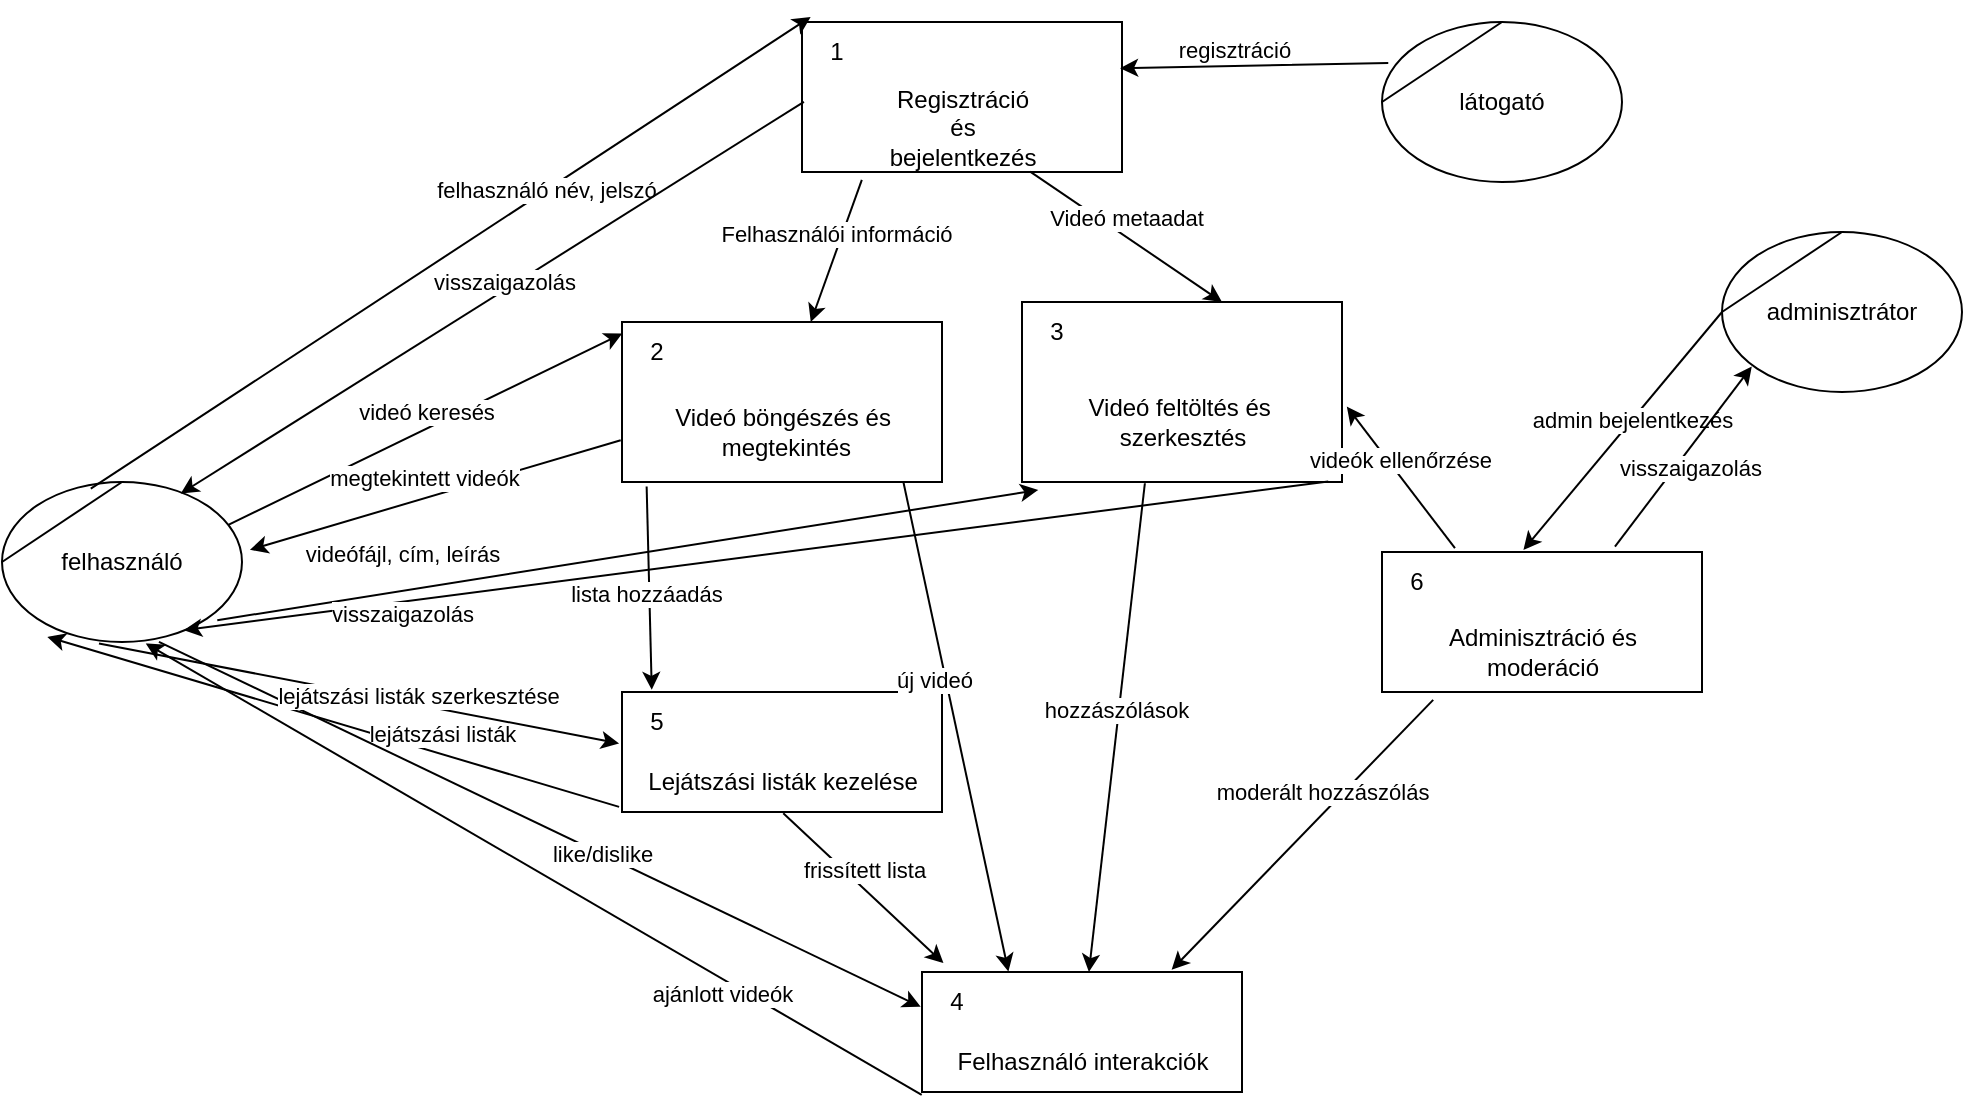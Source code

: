 <mxfile version="20.8.20" type="device"><diagram name="Page-1" id="7QuGtxWAQVzyWpKuP2Fl"><mxGraphModel dx="1964" dy="550" grid="1" gridSize="10" guides="1" tooltips="1" connect="1" arrows="1" fold="1" page="1" pageScale="1" pageWidth="850" pageHeight="1100" math="0" shadow="0"><root><mxCell id="0"/><mxCell id="1" parent="0"/><mxCell id="8lGweRUnH9rStZQ4V4Au-1" value="Regisztráció&lt;br&gt;és&lt;br&gt;bejelentkezés" style="html=1;dashed=0;whitespace=wrap;shape=mxgraph.dfd.process;align=center;container=1;collapsible=0;spacingTop=30;" parent="1" vertex="1"><mxGeometry x="300" y="15" width="160" height="75" as="geometry"/></mxCell><mxCell id="8lGweRUnH9rStZQ4V4Au-2" value="1" style="text;html=1;strokeColor=none;fillColor=none;align=center;verticalAlign=middle;whiteSpace=wrap;rounded=0;movable=0;resizable=0;rotatable=0;cloneable=0;deletable=0;connectable=0;allowArrows=0;pointerEvents=1;" parent="8lGweRUnH9rStZQ4V4Au-1" vertex="1"><mxGeometry width="35" height="30" as="geometry"/></mxCell><mxCell id="8lGweRUnH9rStZQ4V4Au-3" value="" style="text;html=1;strokeColor=none;fillColor=none;align=left;verticalAlign=middle;whiteSpace=wrap;rounded=0;movable=0;resizable=0;connectable=0;allowArrows=0;rotatable=0;cloneable=0;deletable=0;spacingLeft=6;autosize=1;resizeWidth=0;" parent="8lGweRUnH9rStZQ4V4Au-1" vertex="1"><mxGeometry x="35" y="-5" width="50" height="40" as="geometry"/></mxCell><mxCell id="8lGweRUnH9rStZQ4V4Au-5" value="felhasználó" style="shape=stencil(tZRtjoMgEIZPw98GJR6gYXfvQe10nZQCAbYft99RNKlW7GajiTGZeeXhnZGBCRka5YCVvGHig5VlwTm9Kb5NYhUc1DElr8qjOmhISojenuGGx9gz0DTgMbaq+GR8T9+0j5C1NYYgaE0YKU86wRQaWsvvCdZv/xhFjvgXiOB7kynLyq+/Y3fVNuBiI79j7OB+db/rgceOi61+3Grg4v9YISmTO9xCHlR9/vb2xxxnzYDW6AK8OfLTeZzO66ynzM5CnqyHBUsn1DqN9UITnWoH/kUY5Iu9PtVUzRY1jx4IGk22K9UioSs+44+uvFxl3bKX1nTZdE12iV8=);whiteSpace=wrap;html=1;" parent="1" vertex="1"><mxGeometry x="-100" y="245" width="120" height="80" as="geometry"/></mxCell><mxCell id="8lGweRUnH9rStZQ4V4Au-7" value="Adminisztráció és&lt;br&gt;moderáció" style="html=1;dashed=0;whitespace=wrap;shape=mxgraph.dfd.process;align=center;container=1;collapsible=0;spacingTop=30;" parent="1" vertex="1"><mxGeometry x="590" y="280" width="160" height="70" as="geometry"/></mxCell><mxCell id="8lGweRUnH9rStZQ4V4Au-8" value="6" style="text;html=1;strokeColor=none;fillColor=none;align=center;verticalAlign=middle;whiteSpace=wrap;rounded=0;movable=0;resizable=0;rotatable=0;cloneable=0;deletable=0;connectable=0;allowArrows=0;pointerEvents=1;" parent="8lGweRUnH9rStZQ4V4Au-7" vertex="1"><mxGeometry width="35" height="30" as="geometry"/></mxCell><mxCell id="8lGweRUnH9rStZQ4V4Au-9" value="" style="text;html=1;strokeColor=none;fillColor=none;align=left;verticalAlign=middle;whiteSpace=wrap;rounded=0;movable=0;resizable=0;connectable=0;allowArrows=0;rotatable=0;cloneable=0;deletable=0;spacingLeft=6;autosize=1;resizeWidth=0;" parent="8lGweRUnH9rStZQ4V4Au-7" vertex="1"><mxGeometry x="35" y="-5" width="50" height="40" as="geometry"/></mxCell><mxCell id="8lGweRUnH9rStZQ4V4Au-14" value="adminisztrátor" style="shape=stencil(tZRtjoMgEIZPw98GJR6gYXfvQe10nZQCAbYft99RNKlW7GajiTGZeeXhnZGBCRka5YCVvGHig5VlwTm9Kb5NYhUc1DElr8qjOmhISojenuGGx9gz0DTgMbaq+GR8T9+0j5C1NYYgaE0YKU86wRQaWsvvCdZv/xhFjvgXiOB7kynLyq+/Y3fVNuBiI79j7OB+db/rgceOi61+3Grg4v9YISmTO9xCHlR9/vb2xxxnzYDW6AK8OfLTeZzO66ynzM5CnqyHBUsn1DqN9UITnWoH/kUY5Iu9PtVUzRY1jx4IGk22K9UioSs+44+uvFxl3bKX1nTZdE12iV8=);whiteSpace=wrap;html=1;" parent="1" vertex="1"><mxGeometry x="760" y="120" width="120" height="80" as="geometry"/></mxCell><mxCell id="8lGweRUnH9rStZQ4V4Au-16" value="Videó böngészés és&lt;br&gt;&amp;nbsp;megtekintés" style="html=1;dashed=0;whitespace=wrap;shape=mxgraph.dfd.process;align=center;container=1;collapsible=0;spacingTop=30;" parent="1" vertex="1"><mxGeometry x="210" y="165" width="160" height="80" as="geometry"/></mxCell><mxCell id="8lGweRUnH9rStZQ4V4Au-17" value="2" style="text;html=1;strokeColor=none;fillColor=none;align=center;verticalAlign=middle;whiteSpace=wrap;rounded=0;movable=0;resizable=0;rotatable=0;cloneable=0;deletable=0;connectable=0;allowArrows=0;pointerEvents=1;" parent="8lGweRUnH9rStZQ4V4Au-16" vertex="1"><mxGeometry width="35" height="30" as="geometry"/></mxCell><mxCell id="8lGweRUnH9rStZQ4V4Au-18" value="" style="text;html=1;strokeColor=none;fillColor=none;align=left;verticalAlign=middle;whiteSpace=wrap;rounded=0;movable=0;resizable=0;connectable=0;allowArrows=0;rotatable=0;cloneable=0;deletable=0;spacingLeft=6;autosize=1;resizeWidth=0;" parent="8lGweRUnH9rStZQ4V4Au-16" vertex="1"><mxGeometry x="35" y="-5" width="50" height="40" as="geometry"/></mxCell><mxCell id="8lGweRUnH9rStZQ4V4Au-23" value="felhasználó név, jelszó" style="endArrow=classic;html=1;rounded=0;verticalAlign=bottom;entryX=0.027;entryY=-0.034;entryDx=0;entryDy=0;entryPerimeter=0;exitX=0.37;exitY=0.041;exitDx=0;exitDy=0;exitPerimeter=0;" parent="1" source="8lGweRUnH9rStZQ4V4Au-5" target="8lGweRUnH9rStZQ4V4Au-1" edge="1"><mxGeometry x="0.243" y="-7" width="50" height="50" relative="1" as="geometry"><mxPoint x="70" y="150" as="sourcePoint"/><mxPoint x="280" y="30" as="targetPoint"/><mxPoint as="offset"/></mxGeometry></mxCell><mxCell id="8lGweRUnH9rStZQ4V4Au-24" value="visszaigazolás" style="endArrow=classic;html=1;rounded=0;verticalAlign=bottom;entryX=0.745;entryY=0.072;entryDx=0;entryDy=0;entryPerimeter=0;exitX=0.006;exitY=0.532;exitDx=0;exitDy=0;exitPerimeter=0;" parent="1" source="8lGweRUnH9rStZQ4V4Au-1" target="8lGweRUnH9rStZQ4V4Au-5" edge="1"><mxGeometry x="-0.023" y="4" width="50" height="50" relative="1" as="geometry"><mxPoint x="280" y="70" as="sourcePoint"/><mxPoint x="100" y="180" as="targetPoint"/><Array as="points"/><mxPoint as="offset"/></mxGeometry></mxCell><mxCell id="8lGweRUnH9rStZQ4V4Au-28" value="videófájl, cím, leírás" style="endArrow=classic;html=1;rounded=0;verticalAlign=bottom;exitX=0.897;exitY=0.864;exitDx=0;exitDy=0;exitPerimeter=0;entryX=0.051;entryY=1.044;entryDx=0;entryDy=0;entryPerimeter=0;" parent="1" source="8lGweRUnH9rStZQ4V4Au-5" target="8lGweRUnH9rStZQ4V4Au-29" edge="1"><mxGeometry x="-0.543" y="9" width="50" height="50" relative="1" as="geometry"><mxPoint x="80" y="254.41" as="sourcePoint"/><mxPoint x="270" y="260" as="targetPoint"/><Array as="points"/><mxPoint as="offset"/></mxGeometry></mxCell><mxCell id="8lGweRUnH9rStZQ4V4Au-29" value="Videó feltöltés és&amp;nbsp;&lt;br&gt;szerkesztés" style="html=1;dashed=0;whitespace=wrap;shape=mxgraph.dfd.process;align=center;container=1;collapsible=0;spacingTop=30;" parent="1" vertex="1"><mxGeometry x="410" y="155" width="160" height="90" as="geometry"/></mxCell><mxCell id="8lGweRUnH9rStZQ4V4Au-30" value="3" style="text;html=1;strokeColor=none;fillColor=none;align=center;verticalAlign=middle;whiteSpace=wrap;rounded=0;movable=0;resizable=0;rotatable=0;cloneable=0;deletable=0;connectable=0;allowArrows=0;pointerEvents=1;" parent="8lGweRUnH9rStZQ4V4Au-29" vertex="1"><mxGeometry width="35" height="30" as="geometry"/></mxCell><mxCell id="8lGweRUnH9rStZQ4V4Au-31" value="" style="text;html=1;strokeColor=none;fillColor=none;align=left;verticalAlign=middle;whiteSpace=wrap;rounded=0;movable=0;resizable=0;connectable=0;allowArrows=0;rotatable=0;cloneable=0;deletable=0;spacingLeft=6;autosize=1;resizeWidth=0;" parent="8lGweRUnH9rStZQ4V4Au-29" vertex="1"><mxGeometry x="35" y="-5" width="50" height="40" as="geometry"/></mxCell><mxCell id="8lGweRUnH9rStZQ4V4Au-36" value="admin bejelentkezés" style="endArrow=classic;html=1;rounded=0;verticalAlign=bottom;exitX=0;exitY=0.5;exitDx=0;exitDy=0;entryX=0.442;entryY=-0.015;entryDx=0;entryDy=0;entryPerimeter=0;" parent="1" source="8lGweRUnH9rStZQ4V4Au-14" target="8lGweRUnH9rStZQ4V4Au-7" edge="1"><mxGeometry x="-0.008" y="6" width="50" height="50" relative="1" as="geometry"><mxPoint x="140" y="340" as="sourcePoint"/><mxPoint x="270" y="340" as="targetPoint"/><Array as="points"/><mxPoint as="offset"/></mxGeometry></mxCell><mxCell id="8lGweRUnH9rStZQ4V4Au-37" value="lejátszási listák" style="endArrow=classic;html=1;rounded=0;verticalAlign=bottom;entryX=0.189;entryY=0.968;entryDx=0;entryDy=0;exitX=-0.009;exitY=0.957;exitDx=0;exitDy=0;exitPerimeter=0;entryPerimeter=0;" parent="1" source="dMmuNPyiKXZUYmMUOVNU-4" target="8lGweRUnH9rStZQ4V4Au-5" edge="1"><mxGeometry x="-0.378" y="-1" width="50" height="50" relative="1" as="geometry"><mxPoint x="250" y="360" as="sourcePoint"/><mxPoint x="100" y="360" as="targetPoint"/><Array as="points"/><mxPoint as="offset"/></mxGeometry></mxCell><mxCell id="dMmuNPyiKXZUYmMUOVNU-4" value="Lejátszási listák kezelése" style="html=1;dashed=0;whitespace=wrap;shape=mxgraph.dfd.process;align=center;container=1;collapsible=0;spacingTop=30;" parent="1" vertex="1"><mxGeometry x="210" y="350" width="160" height="60" as="geometry"/></mxCell><mxCell id="dMmuNPyiKXZUYmMUOVNU-5" value="5" style="text;html=1;strokeColor=none;fillColor=none;align=center;verticalAlign=middle;whiteSpace=wrap;rounded=0;movable=0;resizable=0;rotatable=0;cloneable=0;deletable=0;connectable=0;allowArrows=0;pointerEvents=1;" parent="dMmuNPyiKXZUYmMUOVNU-4" vertex="1"><mxGeometry width="35" height="30" as="geometry"/></mxCell><mxCell id="dMmuNPyiKXZUYmMUOVNU-6" value="" style="text;html=1;strokeColor=none;fillColor=none;align=left;verticalAlign=middle;whiteSpace=wrap;rounded=0;movable=0;resizable=0;connectable=0;allowArrows=0;rotatable=0;cloneable=0;deletable=0;spacingLeft=6;autosize=1;resizeWidth=0;" parent="dMmuNPyiKXZUYmMUOVNU-4" vertex="1"><mxGeometry x="35" y="-5" width="50" height="40" as="geometry"/></mxCell><mxCell id="dMmuNPyiKXZUYmMUOVNU-7" value="videó keresés" style="endArrow=classic;html=1;rounded=0;verticalAlign=bottom;entryX=0.001;entryY=0.072;entryDx=0;entryDy=0;entryPerimeter=0;exitX=0.943;exitY=0.268;exitDx=0;exitDy=0;exitPerimeter=0;" parent="1" target="8lGweRUnH9rStZQ4V4Au-16" edge="1" source="8lGweRUnH9rStZQ4V4Au-5"><mxGeometry width="50" height="50" relative="1" as="geometry"><mxPoint x="110" y="200" as="sourcePoint"/><mxPoint x="270" y="135" as="targetPoint"/></mxGeometry></mxCell><mxCell id="dMmuNPyiKXZUYmMUOVNU-9" value="megtekintett videók" style="endArrow=classic;html=1;rounded=0;verticalAlign=bottom;exitX=-0.004;exitY=0.739;exitDx=0;exitDy=0;exitPerimeter=0;entryX=1.033;entryY=0.424;entryDx=0;entryDy=0;entryPerimeter=0;" parent="1" source="8lGweRUnH9rStZQ4V4Au-16" edge="1" target="8lGweRUnH9rStZQ4V4Au-5"><mxGeometry x="0.043" y="-1" width="50" height="50" relative="1" as="geometry"><mxPoint x="290" y="130" as="sourcePoint"/><mxPoint x="110" y="240" as="targetPoint"/><Array as="points"/><mxPoint x="-1" as="offset"/></mxGeometry></mxCell><mxCell id="dMmuNPyiKXZUYmMUOVNU-10" value="visszaigazolás" style="endArrow=classic;html=1;rounded=0;verticalAlign=bottom;exitX=0.957;exitY=0.997;exitDx=0;exitDy=0;exitPerimeter=0;entryX=0.758;entryY=0.926;entryDx=0;entryDy=0;entryPerimeter=0;" parent="1" source="8lGweRUnH9rStZQ4V4Au-29" target="8lGweRUnH9rStZQ4V4Au-5" edge="1"><mxGeometry x="0.626" y="15" width="50" height="50" relative="1" as="geometry"><mxPoint x="269" y="260" as="sourcePoint"/><mxPoint x="80" y="341" as="targetPoint"/><Array as="points"/><mxPoint as="offset"/></mxGeometry></mxCell><mxCell id="dMmuNPyiKXZUYmMUOVNU-11" value="visszaigazolás" style="endArrow=classic;html=1;rounded=0;verticalAlign=bottom;entryX=0.124;entryY=0.841;entryDx=0;entryDy=0;exitX=0.728;exitY=-0.039;exitDx=0;exitDy=0;exitPerimeter=0;entryPerimeter=0;" parent="1" source="8lGweRUnH9rStZQ4V4Au-7" target="8lGweRUnH9rStZQ4V4Au-14" edge="1"><mxGeometry x="-0.17" y="-12" width="50" height="50" relative="1" as="geometry"><mxPoint x="290" y="360" as="sourcePoint"/><mxPoint x="140" y="360" as="targetPoint"/><Array as="points"/><mxPoint as="offset"/></mxGeometry></mxCell><mxCell id="dMmuNPyiKXZUYmMUOVNU-1" value="Felhasználó interakciók" style="html=1;dashed=0;whitespace=wrap;shape=mxgraph.dfd.process;align=center;container=1;collapsible=0;spacingTop=30;" parent="1" vertex="1"><mxGeometry x="360" y="490" width="160" height="60" as="geometry"/></mxCell><mxCell id="dMmuNPyiKXZUYmMUOVNU-2" value="4" style="text;html=1;strokeColor=none;fillColor=none;align=center;verticalAlign=middle;whiteSpace=wrap;rounded=0;movable=0;resizable=0;rotatable=0;cloneable=0;deletable=0;connectable=0;allowArrows=0;pointerEvents=1;" parent="dMmuNPyiKXZUYmMUOVNU-1" vertex="1"><mxGeometry width="35" height="30" as="geometry"/></mxCell><mxCell id="dMmuNPyiKXZUYmMUOVNU-3" value="" style="text;html=1;strokeColor=none;fillColor=none;align=left;verticalAlign=middle;whiteSpace=wrap;rounded=0;movable=0;resizable=0;connectable=0;allowArrows=0;rotatable=0;cloneable=0;deletable=0;spacingLeft=6;autosize=1;resizeWidth=0;" parent="dMmuNPyiKXZUYmMUOVNU-1" vertex="1"><mxGeometry x="35" y="-5" width="50" height="40" as="geometry"/></mxCell><mxCell id="dMmuNPyiKXZUYmMUOVNU-12" value="like/dislike" style="endArrow=classic;html=1;rounded=0;verticalAlign=bottom;exitX=0.654;exitY=0.999;exitDx=0;exitDy=0;exitPerimeter=0;entryX=-0.004;entryY=0.29;entryDx=0;entryDy=0;entryPerimeter=0;" parent="1" source="8lGweRUnH9rStZQ4V4Au-5" target="dMmuNPyiKXZUYmMUOVNU-1" edge="1"><mxGeometry x="0.181" y="-8" width="50" height="50" relative="1" as="geometry"><mxPoint x="117" y="354" as="sourcePoint"/><mxPoint x="307" y="397" as="targetPoint"/><Array as="points"/><mxPoint as="offset"/></mxGeometry></mxCell><mxCell id="dMmuNPyiKXZUYmMUOVNU-13" value="ajánlott videók" style="endArrow=classic;html=1;rounded=0;verticalAlign=bottom;exitX=-0.001;exitY=1.024;exitDx=0;exitDy=0;exitPerimeter=0;entryX=0.599;entryY=1.009;entryDx=0;entryDy=0;entryPerimeter=0;" parent="1" source="dMmuNPyiKXZUYmMUOVNU-1" target="8lGweRUnH9rStZQ4V4Au-5" edge="1"><mxGeometry x="-0.523" y="14" width="50" height="50" relative="1" as="geometry"><mxPoint x="281" y="340" as="sourcePoint"/><mxPoint x="70" y="302" as="targetPoint"/><Array as="points"/><mxPoint as="offset"/></mxGeometry></mxCell><mxCell id="dMmuNPyiKXZUYmMUOVNU-15" value="lejátszási listák szerkesztése" style="endArrow=classic;html=1;rounded=0;verticalAlign=bottom;exitX=0.404;exitY=1.009;exitDx=0;exitDy=0;exitPerimeter=0;entryX=-0.009;entryY=0.429;entryDx=0;entryDy=0;entryPerimeter=0;" parent="1" source="8lGweRUnH9rStZQ4V4Au-5" target="dMmuNPyiKXZUYmMUOVNU-4" edge="1"><mxGeometry x="0.231" y="-5" width="50" height="50" relative="1" as="geometry"><mxPoint x="88" y="270" as="sourcePoint"/><mxPoint x="309" y="337" as="targetPoint"/><Array as="points"/><mxPoint as="offset"/></mxGeometry></mxCell><mxCell id="wc_qitfBeZiX-mOsNdCe-1" value="látogató" style="shape=stencil(tZRtjoMgEIZPw98GJR6gYXfvQe10nZQCAbYft99RNKlW7GajiTGZeeXhnZGBCRka5YCVvGHig5VlwTm9Kb5NYhUc1DElr8qjOmhISojenuGGx9gz0DTgMbaq+GR8T9+0j5C1NYYgaE0YKU86wRQaWsvvCdZv/xhFjvgXiOB7kynLyq+/Y3fVNuBiI79j7OB+db/rgceOi61+3Grg4v9YISmTO9xCHlR9/vb2xxxnzYDW6AK8OfLTeZzO66ynzM5CnqyHBUsn1DqN9UITnWoH/kUY5Iu9PtVUzRY1jx4IGk22K9UioSs+44+uvFxl3bKX1nTZdE12iV8=);whiteSpace=wrap;html=1;" parent="1" vertex="1"><mxGeometry x="590" y="15" width="120" height="80" as="geometry"/></mxCell><mxCell id="wc_qitfBeZiX-mOsNdCe-2" value="regisztráció" style="endArrow=classic;html=1;rounded=0;verticalAlign=bottom;entryX=0.994;entryY=0.308;entryDx=0;entryDy=0;entryPerimeter=0;exitX=0.026;exitY=0.257;exitDx=0;exitDy=0;exitPerimeter=0;" parent="1" source="wc_qitfBeZiX-mOsNdCe-1" edge="1" target="8lGweRUnH9rStZQ4V4Au-1"><mxGeometry x="0.15" y="1" width="50" height="50" relative="1" as="geometry"><mxPoint x="54" y="193" as="sourcePoint"/><mxPoint x="300" y="30" as="targetPoint"/><mxPoint as="offset"/></mxGeometry></mxCell><mxCell id="-NwtAzgdj3KXlDjaqCU4-9" value="Videó metaadat" style="endArrow=classic;html=1;rounded=0;verticalAlign=bottom;exitX=0.713;exitY=0.997;exitDx=0;exitDy=0;exitPerimeter=0;entryX=0.625;entryY=0;entryDx=0;entryDy=0;entryPerimeter=0;" edge="1" parent="1" source="8lGweRUnH9rStZQ4V4Au-1" target="8lGweRUnH9rStZQ4V4Au-29"><mxGeometry width="50" height="50" relative="1" as="geometry"><mxPoint x="360" y="260" as="sourcePoint"/><mxPoint x="480" y="260" as="targetPoint"/></mxGeometry></mxCell><mxCell id="-NwtAzgdj3KXlDjaqCU4-10" value="Felhasználói információ" style="endArrow=classic;html=1;rounded=0;verticalAlign=bottom;exitX=0.187;exitY=1.052;exitDx=0;exitDy=0;exitPerimeter=0;" edge="1" parent="1" source="8lGweRUnH9rStZQ4V4Au-1" target="8lGweRUnH9rStZQ4V4Au-16"><mxGeometry width="50" height="50" relative="1" as="geometry"><mxPoint x="360" y="260" as="sourcePoint"/><mxPoint x="480" y="260" as="targetPoint"/></mxGeometry></mxCell><mxCell id="-NwtAzgdj3KXlDjaqCU4-12" value="hozzászólások" style="endArrow=classic;html=1;rounded=0;verticalAlign=bottom;exitX=0.384;exitY=1.007;exitDx=0;exitDy=0;exitPerimeter=0;" edge="1" parent="1" source="8lGweRUnH9rStZQ4V4Au-29" target="dMmuNPyiKXZUYmMUOVNU-1"><mxGeometry width="50" height="50" relative="1" as="geometry"><mxPoint x="340" y="104" as="sourcePoint"/><mxPoint x="303" y="170" as="targetPoint"/></mxGeometry></mxCell><mxCell id="-NwtAzgdj3KXlDjaqCU4-13" value="videók ellenőrzése" style="endArrow=classic;html=1;rounded=0;verticalAlign=bottom;exitX=0.228;exitY=-0.027;exitDx=0;exitDy=0;exitPerimeter=0;entryX=1.015;entryY=0.581;entryDx=0;entryDy=0;entryPerimeter=0;" edge="1" parent="1" source="8lGweRUnH9rStZQ4V4Au-7" target="8lGweRUnH9rStZQ4V4Au-29"><mxGeometry width="50" height="50" relative="1" as="geometry"><mxPoint x="360" y="260" as="sourcePoint"/><mxPoint x="480" y="260" as="targetPoint"/></mxGeometry></mxCell><mxCell id="-NwtAzgdj3KXlDjaqCU4-14" value="lista hozzáadás" style="endArrow=classic;html=1;rounded=0;verticalAlign=bottom;exitX=0.077;exitY=1.028;exitDx=0;exitDy=0;exitPerimeter=0;entryX=0.093;entryY=-0.018;entryDx=0;entryDy=0;entryPerimeter=0;" edge="1" parent="1" source="8lGweRUnH9rStZQ4V4Au-16" target="dMmuNPyiKXZUYmMUOVNU-4"><mxGeometry x="0.234" y="-2" width="50" height="50" relative="1" as="geometry"><mxPoint x="360" y="260" as="sourcePoint"/><mxPoint x="480" y="260" as="targetPoint"/><mxPoint as="offset"/></mxGeometry></mxCell><mxCell id="-NwtAzgdj3KXlDjaqCU4-15" value="új videó" style="endArrow=classic;html=1;rounded=0;verticalAlign=bottom;exitX=0.879;exitY=0.997;exitDx=0;exitDy=0;exitPerimeter=0;entryX=0.27;entryY=-0.004;entryDx=0;entryDy=0;entryPerimeter=0;" edge="1" parent="1" source="8lGweRUnH9rStZQ4V4Au-16" target="dMmuNPyiKXZUYmMUOVNU-1"><mxGeometry x="-0.135" y="-8" width="50" height="50" relative="1" as="geometry"><mxPoint x="360" y="260" as="sourcePoint"/><mxPoint x="480" y="260" as="targetPoint"/><mxPoint as="offset"/></mxGeometry></mxCell><mxCell id="-NwtAzgdj3KXlDjaqCU4-16" value="moderált hozzászólás" style="endArrow=classic;html=1;rounded=0;verticalAlign=bottom;exitX=0.16;exitY=1.056;exitDx=0;exitDy=0;exitPerimeter=0;entryX=0.78;entryY=-0.018;entryDx=0;entryDy=0;entryPerimeter=0;" edge="1" parent="1" source="8lGweRUnH9rStZQ4V4Au-7" target="dMmuNPyiKXZUYmMUOVNU-1"><mxGeometry x="-0.171" y="-2" width="50" height="50" relative="1" as="geometry"><mxPoint x="360" y="260" as="sourcePoint"/><mxPoint x="480" y="260" as="targetPoint"/><mxPoint as="offset"/></mxGeometry></mxCell><mxCell id="-NwtAzgdj3KXlDjaqCU4-17" value="frissített lista" style="endArrow=classic;html=1;rounded=0;verticalAlign=bottom;exitX=0.504;exitY=1.01;exitDx=0;exitDy=0;exitPerimeter=0;entryX=0.067;entryY=-0.074;entryDx=0;entryDy=0;entryPerimeter=0;" edge="1" parent="1" source="dMmuNPyiKXZUYmMUOVNU-4" target="dMmuNPyiKXZUYmMUOVNU-1"><mxGeometry width="50" height="50" relative="1" as="geometry"><mxPoint x="360" y="260" as="sourcePoint"/><mxPoint x="480" y="260" as="targetPoint"/></mxGeometry></mxCell></root></mxGraphModel></diagram></mxfile>